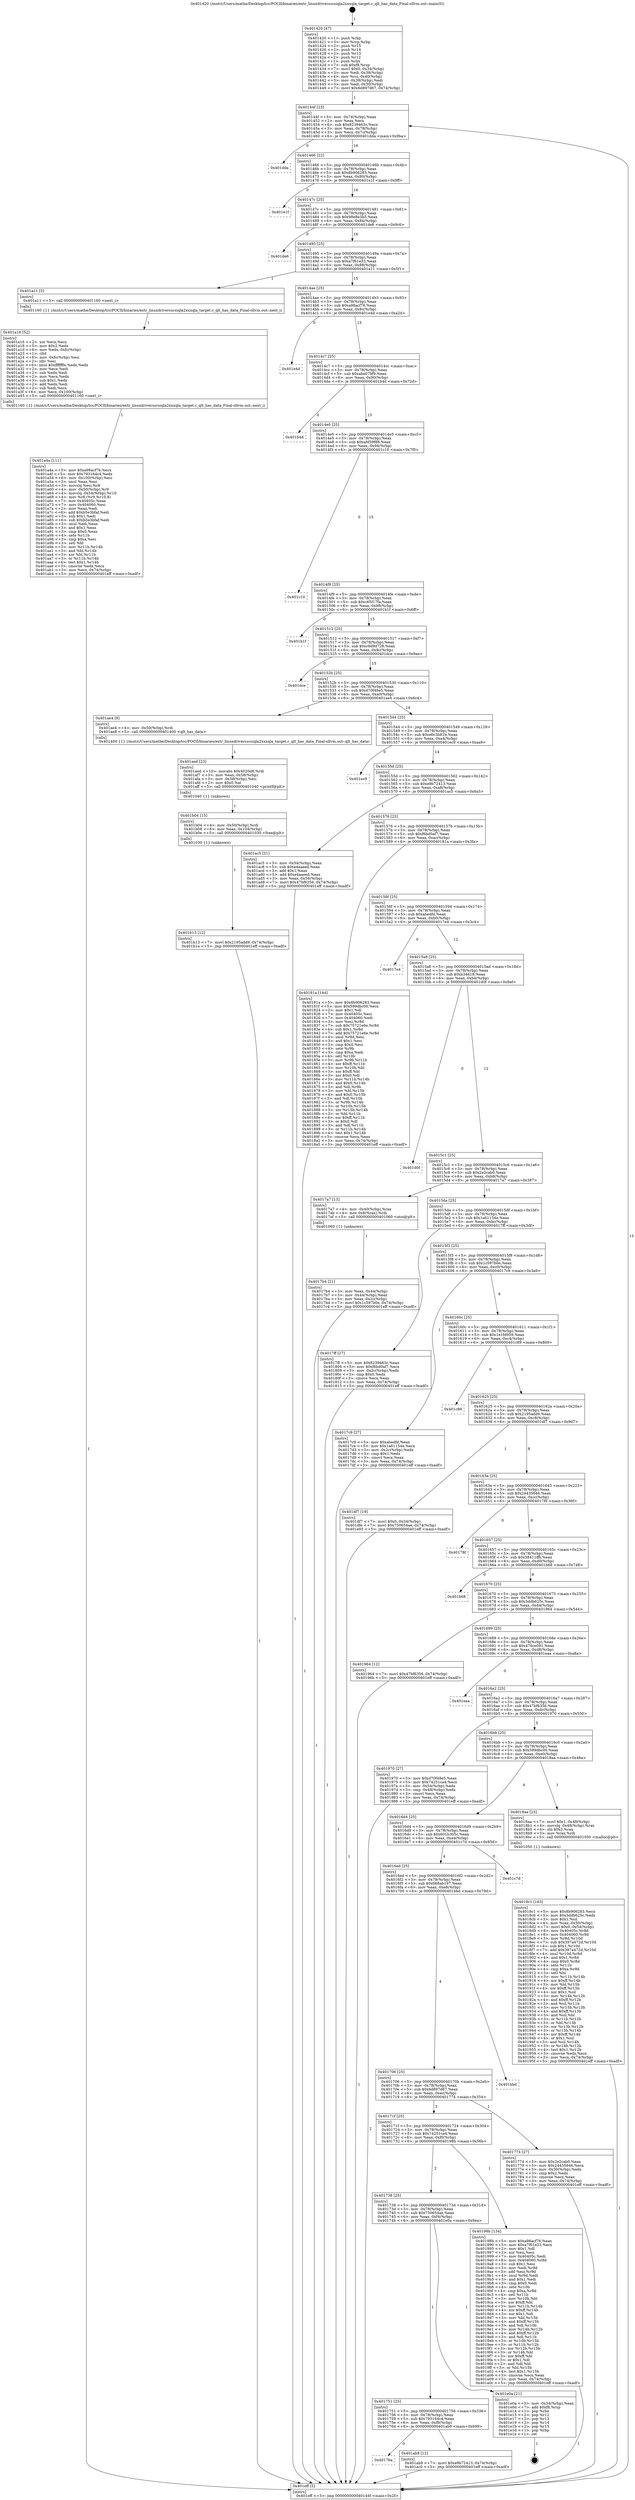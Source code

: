 digraph "0x401420" {
  label = "0x401420 (/mnt/c/Users/mathe/Desktop/tcc/POCII/binaries/extr_linuxdriversscsiqla2xxxqla_target.c_qlt_has_data_Final-ollvm.out::main(0))"
  labelloc = "t"
  node[shape=record]

  Entry [label="",width=0.3,height=0.3,shape=circle,fillcolor=black,style=filled]
  "0x40144f" [label="{
     0x40144f [23]\l
     | [instrs]\l
     &nbsp;&nbsp;0x40144f \<+3\>: mov -0x74(%rbp),%eax\l
     &nbsp;&nbsp;0x401452 \<+2\>: mov %eax,%ecx\l
     &nbsp;&nbsp;0x401454 \<+6\>: sub $0x8239463c,%ecx\l
     &nbsp;&nbsp;0x40145a \<+3\>: mov %eax,-0x78(%rbp)\l
     &nbsp;&nbsp;0x40145d \<+3\>: mov %ecx,-0x7c(%rbp)\l
     &nbsp;&nbsp;0x401460 \<+6\>: je 0000000000401dda \<main+0x9ba\>\l
  }"]
  "0x401dda" [label="{
     0x401dda\l
  }", style=dashed]
  "0x401466" [label="{
     0x401466 [22]\l
     | [instrs]\l
     &nbsp;&nbsp;0x401466 \<+5\>: jmp 000000000040146b \<main+0x4b\>\l
     &nbsp;&nbsp;0x40146b \<+3\>: mov -0x78(%rbp),%eax\l
     &nbsp;&nbsp;0x40146e \<+5\>: sub $0x8b906283,%eax\l
     &nbsp;&nbsp;0x401473 \<+3\>: mov %eax,-0x80(%rbp)\l
     &nbsp;&nbsp;0x401476 \<+6\>: je 0000000000401e1f \<main+0x9ff\>\l
  }"]
  Exit [label="",width=0.3,height=0.3,shape=circle,fillcolor=black,style=filled,peripheries=2]
  "0x401e1f" [label="{
     0x401e1f\l
  }", style=dashed]
  "0x40147c" [label="{
     0x40147c [25]\l
     | [instrs]\l
     &nbsp;&nbsp;0x40147c \<+5\>: jmp 0000000000401481 \<main+0x61\>\l
     &nbsp;&nbsp;0x401481 \<+3\>: mov -0x78(%rbp),%eax\l
     &nbsp;&nbsp;0x401484 \<+5\>: sub $0x98e8e3b5,%eax\l
     &nbsp;&nbsp;0x401489 \<+6\>: mov %eax,-0x84(%rbp)\l
     &nbsp;&nbsp;0x40148f \<+6\>: je 0000000000401de6 \<main+0x9c6\>\l
  }"]
  "0x401b13" [label="{
     0x401b13 [12]\l
     | [instrs]\l
     &nbsp;&nbsp;0x401b13 \<+7\>: movl $0x2195add9,-0x74(%rbp)\l
     &nbsp;&nbsp;0x401b1a \<+5\>: jmp 0000000000401eff \<main+0xadf\>\l
  }"]
  "0x401de6" [label="{
     0x401de6\l
  }", style=dashed]
  "0x401495" [label="{
     0x401495 [25]\l
     | [instrs]\l
     &nbsp;&nbsp;0x401495 \<+5\>: jmp 000000000040149a \<main+0x7a\>\l
     &nbsp;&nbsp;0x40149a \<+3\>: mov -0x78(%rbp),%eax\l
     &nbsp;&nbsp;0x40149d \<+5\>: sub $0xa7f61e33,%eax\l
     &nbsp;&nbsp;0x4014a2 \<+6\>: mov %eax,-0x88(%rbp)\l
     &nbsp;&nbsp;0x4014a8 \<+6\>: je 0000000000401a11 \<main+0x5f1\>\l
  }"]
  "0x401b04" [label="{
     0x401b04 [15]\l
     | [instrs]\l
     &nbsp;&nbsp;0x401b04 \<+4\>: mov -0x50(%rbp),%rdi\l
     &nbsp;&nbsp;0x401b08 \<+6\>: mov %eax,-0x104(%rbp)\l
     &nbsp;&nbsp;0x401b0e \<+5\>: call 0000000000401030 \<free@plt\>\l
     | [calls]\l
     &nbsp;&nbsp;0x401030 \{1\} (unknown)\l
  }"]
  "0x401a11" [label="{
     0x401a11 [5]\l
     | [instrs]\l
     &nbsp;&nbsp;0x401a11 \<+5\>: call 0000000000401160 \<next_i\>\l
     | [calls]\l
     &nbsp;&nbsp;0x401160 \{1\} (/mnt/c/Users/mathe/Desktop/tcc/POCII/binaries/extr_linuxdriversscsiqla2xxxqla_target.c_qlt_has_data_Final-ollvm.out::next_i)\l
  }"]
  "0x4014ae" [label="{
     0x4014ae [25]\l
     | [instrs]\l
     &nbsp;&nbsp;0x4014ae \<+5\>: jmp 00000000004014b3 \<main+0x93\>\l
     &nbsp;&nbsp;0x4014b3 \<+3\>: mov -0x78(%rbp),%eax\l
     &nbsp;&nbsp;0x4014b6 \<+5\>: sub $0xa98acf76,%eax\l
     &nbsp;&nbsp;0x4014bb \<+6\>: mov %eax,-0x8c(%rbp)\l
     &nbsp;&nbsp;0x4014c1 \<+6\>: je 0000000000401e4d \<main+0xa2d\>\l
  }"]
  "0x401aed" [label="{
     0x401aed [23]\l
     | [instrs]\l
     &nbsp;&nbsp;0x401aed \<+10\>: movabs $0x4020d6,%rdi\l
     &nbsp;&nbsp;0x401af7 \<+3\>: mov %eax,-0x58(%rbp)\l
     &nbsp;&nbsp;0x401afa \<+3\>: mov -0x58(%rbp),%esi\l
     &nbsp;&nbsp;0x401afd \<+2\>: mov $0x0,%al\l
     &nbsp;&nbsp;0x401aff \<+5\>: call 0000000000401040 \<printf@plt\>\l
     | [calls]\l
     &nbsp;&nbsp;0x401040 \{1\} (unknown)\l
  }"]
  "0x401e4d" [label="{
     0x401e4d\l
  }", style=dashed]
  "0x4014c7" [label="{
     0x4014c7 [25]\l
     | [instrs]\l
     &nbsp;&nbsp;0x4014c7 \<+5\>: jmp 00000000004014cc \<main+0xac\>\l
     &nbsp;&nbsp;0x4014cc \<+3\>: mov -0x78(%rbp),%eax\l
     &nbsp;&nbsp;0x4014cf \<+5\>: sub $0xabe07bf9,%eax\l
     &nbsp;&nbsp;0x4014d4 \<+6\>: mov %eax,-0x90(%rbp)\l
     &nbsp;&nbsp;0x4014da \<+6\>: je 0000000000401b4d \<main+0x72d\>\l
  }"]
  "0x40176a" [label="{
     0x40176a\l
  }", style=dashed]
  "0x401b4d" [label="{
     0x401b4d\l
  }", style=dashed]
  "0x4014e0" [label="{
     0x4014e0 [25]\l
     | [instrs]\l
     &nbsp;&nbsp;0x4014e0 \<+5\>: jmp 00000000004014e5 \<main+0xc5\>\l
     &nbsp;&nbsp;0x4014e5 \<+3\>: mov -0x78(%rbp),%eax\l
     &nbsp;&nbsp;0x4014e8 \<+5\>: sub $0xafd59f88,%eax\l
     &nbsp;&nbsp;0x4014ed \<+6\>: mov %eax,-0x94(%rbp)\l
     &nbsp;&nbsp;0x4014f3 \<+6\>: je 0000000000401c10 \<main+0x7f0\>\l
  }"]
  "0x401ab9" [label="{
     0x401ab9 [12]\l
     | [instrs]\l
     &nbsp;&nbsp;0x401ab9 \<+7\>: movl $0xe9b72413,-0x74(%rbp)\l
     &nbsp;&nbsp;0x401ac0 \<+5\>: jmp 0000000000401eff \<main+0xadf\>\l
  }"]
  "0x401c10" [label="{
     0x401c10\l
  }", style=dashed]
  "0x4014f9" [label="{
     0x4014f9 [25]\l
     | [instrs]\l
     &nbsp;&nbsp;0x4014f9 \<+5\>: jmp 00000000004014fe \<main+0xde\>\l
     &nbsp;&nbsp;0x4014fe \<+3\>: mov -0x78(%rbp),%eax\l
     &nbsp;&nbsp;0x401501 \<+5\>: sub $0xc65f17fa,%eax\l
     &nbsp;&nbsp;0x401506 \<+6\>: mov %eax,-0x98(%rbp)\l
     &nbsp;&nbsp;0x40150c \<+6\>: je 0000000000401b1f \<main+0x6ff\>\l
  }"]
  "0x401751" [label="{
     0x401751 [25]\l
     | [instrs]\l
     &nbsp;&nbsp;0x401751 \<+5\>: jmp 0000000000401756 \<main+0x336\>\l
     &nbsp;&nbsp;0x401756 \<+3\>: mov -0x78(%rbp),%eax\l
     &nbsp;&nbsp;0x401759 \<+5\>: sub $0x793164c4,%eax\l
     &nbsp;&nbsp;0x40175e \<+6\>: mov %eax,-0xf8(%rbp)\l
     &nbsp;&nbsp;0x401764 \<+6\>: je 0000000000401ab9 \<main+0x699\>\l
  }"]
  "0x401b1f" [label="{
     0x401b1f\l
  }", style=dashed]
  "0x401512" [label="{
     0x401512 [25]\l
     | [instrs]\l
     &nbsp;&nbsp;0x401512 \<+5\>: jmp 0000000000401517 \<main+0xf7\>\l
     &nbsp;&nbsp;0x401517 \<+3\>: mov -0x78(%rbp),%eax\l
     &nbsp;&nbsp;0x40151a \<+5\>: sub $0xc9d9d728,%eax\l
     &nbsp;&nbsp;0x40151f \<+6\>: mov %eax,-0x9c(%rbp)\l
     &nbsp;&nbsp;0x401525 \<+6\>: je 0000000000401dce \<main+0x9ae\>\l
  }"]
  "0x401e0a" [label="{
     0x401e0a [21]\l
     | [instrs]\l
     &nbsp;&nbsp;0x401e0a \<+3\>: mov -0x34(%rbp),%eax\l
     &nbsp;&nbsp;0x401e0d \<+7\>: add $0xf8,%rsp\l
     &nbsp;&nbsp;0x401e14 \<+1\>: pop %rbx\l
     &nbsp;&nbsp;0x401e15 \<+2\>: pop %r12\l
     &nbsp;&nbsp;0x401e17 \<+2\>: pop %r13\l
     &nbsp;&nbsp;0x401e19 \<+2\>: pop %r14\l
     &nbsp;&nbsp;0x401e1b \<+2\>: pop %r15\l
     &nbsp;&nbsp;0x401e1d \<+1\>: pop %rbp\l
     &nbsp;&nbsp;0x401e1e \<+1\>: ret\l
  }"]
  "0x401dce" [label="{
     0x401dce\l
  }", style=dashed]
  "0x40152b" [label="{
     0x40152b [25]\l
     | [instrs]\l
     &nbsp;&nbsp;0x40152b \<+5\>: jmp 0000000000401530 \<main+0x110\>\l
     &nbsp;&nbsp;0x401530 \<+3\>: mov -0x78(%rbp),%eax\l
     &nbsp;&nbsp;0x401533 \<+5\>: sub $0xd70f48e5,%eax\l
     &nbsp;&nbsp;0x401538 \<+6\>: mov %eax,-0xa0(%rbp)\l
     &nbsp;&nbsp;0x40153e \<+6\>: je 0000000000401ae4 \<main+0x6c4\>\l
  }"]
  "0x401a4a" [label="{
     0x401a4a [111]\l
     | [instrs]\l
     &nbsp;&nbsp;0x401a4a \<+5\>: mov $0xa98acf76,%ecx\l
     &nbsp;&nbsp;0x401a4f \<+5\>: mov $0x793164c4,%edx\l
     &nbsp;&nbsp;0x401a54 \<+6\>: mov -0x100(%rbp),%esi\l
     &nbsp;&nbsp;0x401a5a \<+3\>: imul %eax,%esi\l
     &nbsp;&nbsp;0x401a5d \<+3\>: movslq %esi,%r8\l
     &nbsp;&nbsp;0x401a60 \<+4\>: mov -0x50(%rbp),%r9\l
     &nbsp;&nbsp;0x401a64 \<+4\>: movslq -0x54(%rbp),%r10\l
     &nbsp;&nbsp;0x401a68 \<+4\>: mov %r8,(%r9,%r10,8)\l
     &nbsp;&nbsp;0x401a6c \<+7\>: mov 0x40405c,%eax\l
     &nbsp;&nbsp;0x401a73 \<+7\>: mov 0x404060,%esi\l
     &nbsp;&nbsp;0x401a7a \<+2\>: mov %eax,%edi\l
     &nbsp;&nbsp;0x401a7c \<+6\>: add $0xb5e3bfaf,%edi\l
     &nbsp;&nbsp;0x401a82 \<+3\>: sub $0x1,%edi\l
     &nbsp;&nbsp;0x401a85 \<+6\>: sub $0xb5e3bfaf,%edi\l
     &nbsp;&nbsp;0x401a8b \<+3\>: imul %edi,%eax\l
     &nbsp;&nbsp;0x401a8e \<+3\>: and $0x1,%eax\l
     &nbsp;&nbsp;0x401a91 \<+3\>: cmp $0x0,%eax\l
     &nbsp;&nbsp;0x401a94 \<+4\>: sete %r11b\l
     &nbsp;&nbsp;0x401a98 \<+3\>: cmp $0xa,%esi\l
     &nbsp;&nbsp;0x401a9b \<+3\>: setl %bl\l
     &nbsp;&nbsp;0x401a9e \<+3\>: mov %r11b,%r14b\l
     &nbsp;&nbsp;0x401aa1 \<+3\>: and %bl,%r14b\l
     &nbsp;&nbsp;0x401aa4 \<+3\>: xor %bl,%r11b\l
     &nbsp;&nbsp;0x401aa7 \<+3\>: or %r11b,%r14b\l
     &nbsp;&nbsp;0x401aaa \<+4\>: test $0x1,%r14b\l
     &nbsp;&nbsp;0x401aae \<+3\>: cmovne %edx,%ecx\l
     &nbsp;&nbsp;0x401ab1 \<+3\>: mov %ecx,-0x74(%rbp)\l
     &nbsp;&nbsp;0x401ab4 \<+5\>: jmp 0000000000401eff \<main+0xadf\>\l
  }"]
  "0x401ae4" [label="{
     0x401ae4 [9]\l
     | [instrs]\l
     &nbsp;&nbsp;0x401ae4 \<+4\>: mov -0x50(%rbp),%rdi\l
     &nbsp;&nbsp;0x401ae8 \<+5\>: call 0000000000401400 \<qlt_has_data\>\l
     | [calls]\l
     &nbsp;&nbsp;0x401400 \{1\} (/mnt/c/Users/mathe/Desktop/tcc/POCII/binaries/extr_linuxdriversscsiqla2xxxqla_target.c_qlt_has_data_Final-ollvm.out::qlt_has_data)\l
  }"]
  "0x401544" [label="{
     0x401544 [25]\l
     | [instrs]\l
     &nbsp;&nbsp;0x401544 \<+5\>: jmp 0000000000401549 \<main+0x129\>\l
     &nbsp;&nbsp;0x401549 \<+3\>: mov -0x78(%rbp),%eax\l
     &nbsp;&nbsp;0x40154c \<+5\>: sub $0xe6c3b81b,%eax\l
     &nbsp;&nbsp;0x401551 \<+6\>: mov %eax,-0xa4(%rbp)\l
     &nbsp;&nbsp;0x401557 \<+6\>: je 0000000000401ec9 \<main+0xaa9\>\l
  }"]
  "0x401a16" [label="{
     0x401a16 [52]\l
     | [instrs]\l
     &nbsp;&nbsp;0x401a16 \<+2\>: xor %ecx,%ecx\l
     &nbsp;&nbsp;0x401a18 \<+5\>: mov $0x2,%edx\l
     &nbsp;&nbsp;0x401a1d \<+6\>: mov %edx,-0xfc(%rbp)\l
     &nbsp;&nbsp;0x401a23 \<+1\>: cltd\l
     &nbsp;&nbsp;0x401a24 \<+6\>: mov -0xfc(%rbp),%esi\l
     &nbsp;&nbsp;0x401a2a \<+2\>: idiv %esi\l
     &nbsp;&nbsp;0x401a2c \<+6\>: imul $0xfffffffe,%edx,%edx\l
     &nbsp;&nbsp;0x401a32 \<+2\>: mov %ecx,%edi\l
     &nbsp;&nbsp;0x401a34 \<+2\>: sub %edx,%edi\l
     &nbsp;&nbsp;0x401a36 \<+2\>: mov %ecx,%edx\l
     &nbsp;&nbsp;0x401a38 \<+3\>: sub $0x1,%edx\l
     &nbsp;&nbsp;0x401a3b \<+2\>: add %edx,%edi\l
     &nbsp;&nbsp;0x401a3d \<+2\>: sub %edi,%ecx\l
     &nbsp;&nbsp;0x401a3f \<+6\>: mov %ecx,-0x100(%rbp)\l
     &nbsp;&nbsp;0x401a45 \<+5\>: call 0000000000401160 \<next_i\>\l
     | [calls]\l
     &nbsp;&nbsp;0x401160 \{1\} (/mnt/c/Users/mathe/Desktop/tcc/POCII/binaries/extr_linuxdriversscsiqla2xxxqla_target.c_qlt_has_data_Final-ollvm.out::next_i)\l
  }"]
  "0x401ec9" [label="{
     0x401ec9\l
  }", style=dashed]
  "0x40155d" [label="{
     0x40155d [25]\l
     | [instrs]\l
     &nbsp;&nbsp;0x40155d \<+5\>: jmp 0000000000401562 \<main+0x142\>\l
     &nbsp;&nbsp;0x401562 \<+3\>: mov -0x78(%rbp),%eax\l
     &nbsp;&nbsp;0x401565 \<+5\>: sub $0xe9b72413,%eax\l
     &nbsp;&nbsp;0x40156a \<+6\>: mov %eax,-0xa8(%rbp)\l
     &nbsp;&nbsp;0x401570 \<+6\>: je 0000000000401ac5 \<main+0x6a5\>\l
  }"]
  "0x401738" [label="{
     0x401738 [25]\l
     | [instrs]\l
     &nbsp;&nbsp;0x401738 \<+5\>: jmp 000000000040173d \<main+0x31d\>\l
     &nbsp;&nbsp;0x40173d \<+3\>: mov -0x78(%rbp),%eax\l
     &nbsp;&nbsp;0x401740 \<+5\>: sub $0x750654ae,%eax\l
     &nbsp;&nbsp;0x401745 \<+6\>: mov %eax,-0xf4(%rbp)\l
     &nbsp;&nbsp;0x40174b \<+6\>: je 0000000000401e0a \<main+0x9ea\>\l
  }"]
  "0x401ac5" [label="{
     0x401ac5 [31]\l
     | [instrs]\l
     &nbsp;&nbsp;0x401ac5 \<+3\>: mov -0x54(%rbp),%eax\l
     &nbsp;&nbsp;0x401ac8 \<+5\>: sub $0xe4aaeed,%eax\l
     &nbsp;&nbsp;0x401acd \<+3\>: add $0x1,%eax\l
     &nbsp;&nbsp;0x401ad0 \<+5\>: add $0xe4aaeed,%eax\l
     &nbsp;&nbsp;0x401ad5 \<+3\>: mov %eax,-0x54(%rbp)\l
     &nbsp;&nbsp;0x401ad8 \<+7\>: movl $0x47bf6356,-0x74(%rbp)\l
     &nbsp;&nbsp;0x401adf \<+5\>: jmp 0000000000401eff \<main+0xadf\>\l
  }"]
  "0x401576" [label="{
     0x401576 [25]\l
     | [instrs]\l
     &nbsp;&nbsp;0x401576 \<+5\>: jmp 000000000040157b \<main+0x15b\>\l
     &nbsp;&nbsp;0x40157b \<+3\>: mov -0x78(%rbp),%eax\l
     &nbsp;&nbsp;0x40157e \<+5\>: sub $0xf6bd0af7,%eax\l
     &nbsp;&nbsp;0x401583 \<+6\>: mov %eax,-0xac(%rbp)\l
     &nbsp;&nbsp;0x401589 \<+6\>: je 000000000040181a \<main+0x3fa\>\l
  }"]
  "0x40198b" [label="{
     0x40198b [134]\l
     | [instrs]\l
     &nbsp;&nbsp;0x40198b \<+5\>: mov $0xa98acf76,%eax\l
     &nbsp;&nbsp;0x401990 \<+5\>: mov $0xa7f61e33,%ecx\l
     &nbsp;&nbsp;0x401995 \<+2\>: mov $0x1,%dl\l
     &nbsp;&nbsp;0x401997 \<+2\>: xor %esi,%esi\l
     &nbsp;&nbsp;0x401999 \<+7\>: mov 0x40405c,%edi\l
     &nbsp;&nbsp;0x4019a0 \<+8\>: mov 0x404060,%r8d\l
     &nbsp;&nbsp;0x4019a8 \<+3\>: sub $0x1,%esi\l
     &nbsp;&nbsp;0x4019ab \<+3\>: mov %edi,%r9d\l
     &nbsp;&nbsp;0x4019ae \<+3\>: add %esi,%r9d\l
     &nbsp;&nbsp;0x4019b1 \<+4\>: imul %r9d,%edi\l
     &nbsp;&nbsp;0x4019b5 \<+3\>: and $0x1,%edi\l
     &nbsp;&nbsp;0x4019b8 \<+3\>: cmp $0x0,%edi\l
     &nbsp;&nbsp;0x4019bb \<+4\>: sete %r10b\l
     &nbsp;&nbsp;0x4019bf \<+4\>: cmp $0xa,%r8d\l
     &nbsp;&nbsp;0x4019c3 \<+4\>: setl %r11b\l
     &nbsp;&nbsp;0x4019c7 \<+3\>: mov %r10b,%bl\l
     &nbsp;&nbsp;0x4019ca \<+3\>: xor $0xff,%bl\l
     &nbsp;&nbsp;0x4019cd \<+3\>: mov %r11b,%r14b\l
     &nbsp;&nbsp;0x4019d0 \<+4\>: xor $0xff,%r14b\l
     &nbsp;&nbsp;0x4019d4 \<+3\>: xor $0x1,%dl\l
     &nbsp;&nbsp;0x4019d7 \<+3\>: mov %bl,%r15b\l
     &nbsp;&nbsp;0x4019da \<+4\>: and $0xff,%r15b\l
     &nbsp;&nbsp;0x4019de \<+3\>: and %dl,%r10b\l
     &nbsp;&nbsp;0x4019e1 \<+3\>: mov %r14b,%r12b\l
     &nbsp;&nbsp;0x4019e4 \<+4\>: and $0xff,%r12b\l
     &nbsp;&nbsp;0x4019e8 \<+3\>: and %dl,%r11b\l
     &nbsp;&nbsp;0x4019eb \<+3\>: or %r10b,%r15b\l
     &nbsp;&nbsp;0x4019ee \<+3\>: or %r11b,%r12b\l
     &nbsp;&nbsp;0x4019f1 \<+3\>: xor %r12b,%r15b\l
     &nbsp;&nbsp;0x4019f4 \<+3\>: or %r14b,%bl\l
     &nbsp;&nbsp;0x4019f7 \<+3\>: xor $0xff,%bl\l
     &nbsp;&nbsp;0x4019fa \<+3\>: or $0x1,%dl\l
     &nbsp;&nbsp;0x4019fd \<+2\>: and %dl,%bl\l
     &nbsp;&nbsp;0x4019ff \<+3\>: or %bl,%r15b\l
     &nbsp;&nbsp;0x401a02 \<+4\>: test $0x1,%r15b\l
     &nbsp;&nbsp;0x401a06 \<+3\>: cmovne %ecx,%eax\l
     &nbsp;&nbsp;0x401a09 \<+3\>: mov %eax,-0x74(%rbp)\l
     &nbsp;&nbsp;0x401a0c \<+5\>: jmp 0000000000401eff \<main+0xadf\>\l
  }"]
  "0x40181a" [label="{
     0x40181a [144]\l
     | [instrs]\l
     &nbsp;&nbsp;0x40181a \<+5\>: mov $0x8b906283,%eax\l
     &nbsp;&nbsp;0x40181f \<+5\>: mov $0x599dbc00,%ecx\l
     &nbsp;&nbsp;0x401824 \<+2\>: mov $0x1,%dl\l
     &nbsp;&nbsp;0x401826 \<+7\>: mov 0x40405c,%esi\l
     &nbsp;&nbsp;0x40182d \<+7\>: mov 0x404060,%edi\l
     &nbsp;&nbsp;0x401834 \<+3\>: mov %esi,%r8d\l
     &nbsp;&nbsp;0x401837 \<+7\>: sub $0x75721e6e,%r8d\l
     &nbsp;&nbsp;0x40183e \<+4\>: sub $0x1,%r8d\l
     &nbsp;&nbsp;0x401842 \<+7\>: add $0x75721e6e,%r8d\l
     &nbsp;&nbsp;0x401849 \<+4\>: imul %r8d,%esi\l
     &nbsp;&nbsp;0x40184d \<+3\>: and $0x1,%esi\l
     &nbsp;&nbsp;0x401850 \<+3\>: cmp $0x0,%esi\l
     &nbsp;&nbsp;0x401853 \<+4\>: sete %r9b\l
     &nbsp;&nbsp;0x401857 \<+3\>: cmp $0xa,%edi\l
     &nbsp;&nbsp;0x40185a \<+4\>: setl %r10b\l
     &nbsp;&nbsp;0x40185e \<+3\>: mov %r9b,%r11b\l
     &nbsp;&nbsp;0x401861 \<+4\>: xor $0xff,%r11b\l
     &nbsp;&nbsp;0x401865 \<+3\>: mov %r10b,%bl\l
     &nbsp;&nbsp;0x401868 \<+3\>: xor $0xff,%bl\l
     &nbsp;&nbsp;0x40186b \<+3\>: xor $0x0,%dl\l
     &nbsp;&nbsp;0x40186e \<+3\>: mov %r11b,%r14b\l
     &nbsp;&nbsp;0x401871 \<+4\>: and $0x0,%r14b\l
     &nbsp;&nbsp;0x401875 \<+3\>: and %dl,%r9b\l
     &nbsp;&nbsp;0x401878 \<+3\>: mov %bl,%r15b\l
     &nbsp;&nbsp;0x40187b \<+4\>: and $0x0,%r15b\l
     &nbsp;&nbsp;0x40187f \<+3\>: and %dl,%r10b\l
     &nbsp;&nbsp;0x401882 \<+3\>: or %r9b,%r14b\l
     &nbsp;&nbsp;0x401885 \<+3\>: or %r10b,%r15b\l
     &nbsp;&nbsp;0x401888 \<+3\>: xor %r15b,%r14b\l
     &nbsp;&nbsp;0x40188b \<+3\>: or %bl,%r11b\l
     &nbsp;&nbsp;0x40188e \<+4\>: xor $0xff,%r11b\l
     &nbsp;&nbsp;0x401892 \<+3\>: or $0x0,%dl\l
     &nbsp;&nbsp;0x401895 \<+3\>: and %dl,%r11b\l
     &nbsp;&nbsp;0x401898 \<+3\>: or %r11b,%r14b\l
     &nbsp;&nbsp;0x40189b \<+4\>: test $0x1,%r14b\l
     &nbsp;&nbsp;0x40189f \<+3\>: cmovne %ecx,%eax\l
     &nbsp;&nbsp;0x4018a2 \<+3\>: mov %eax,-0x74(%rbp)\l
     &nbsp;&nbsp;0x4018a5 \<+5\>: jmp 0000000000401eff \<main+0xadf\>\l
  }"]
  "0x40158f" [label="{
     0x40158f [25]\l
     | [instrs]\l
     &nbsp;&nbsp;0x40158f \<+5\>: jmp 0000000000401594 \<main+0x174\>\l
     &nbsp;&nbsp;0x401594 \<+3\>: mov -0x78(%rbp),%eax\l
     &nbsp;&nbsp;0x401597 \<+5\>: sub $0xabedfd,%eax\l
     &nbsp;&nbsp;0x40159c \<+6\>: mov %eax,-0xb0(%rbp)\l
     &nbsp;&nbsp;0x4015a2 \<+6\>: je 00000000004017e4 \<main+0x3c4\>\l
  }"]
  "0x4018c1" [label="{
     0x4018c1 [163]\l
     | [instrs]\l
     &nbsp;&nbsp;0x4018c1 \<+5\>: mov $0x8b906283,%ecx\l
     &nbsp;&nbsp;0x4018c6 \<+5\>: mov $0x3ddb625c,%edx\l
     &nbsp;&nbsp;0x4018cb \<+3\>: mov $0x1,%sil\l
     &nbsp;&nbsp;0x4018ce \<+4\>: mov %rax,-0x50(%rbp)\l
     &nbsp;&nbsp;0x4018d2 \<+7\>: movl $0x0,-0x54(%rbp)\l
     &nbsp;&nbsp;0x4018d9 \<+8\>: mov 0x40405c,%r8d\l
     &nbsp;&nbsp;0x4018e1 \<+8\>: mov 0x404060,%r9d\l
     &nbsp;&nbsp;0x4018e9 \<+3\>: mov %r8d,%r10d\l
     &nbsp;&nbsp;0x4018ec \<+7\>: sub $0x397a472d,%r10d\l
     &nbsp;&nbsp;0x4018f3 \<+4\>: sub $0x1,%r10d\l
     &nbsp;&nbsp;0x4018f7 \<+7\>: add $0x397a472d,%r10d\l
     &nbsp;&nbsp;0x4018fe \<+4\>: imul %r10d,%r8d\l
     &nbsp;&nbsp;0x401902 \<+4\>: and $0x1,%r8d\l
     &nbsp;&nbsp;0x401906 \<+4\>: cmp $0x0,%r8d\l
     &nbsp;&nbsp;0x40190a \<+4\>: sete %r11b\l
     &nbsp;&nbsp;0x40190e \<+4\>: cmp $0xa,%r9d\l
     &nbsp;&nbsp;0x401912 \<+3\>: setl %bl\l
     &nbsp;&nbsp;0x401915 \<+3\>: mov %r11b,%r14b\l
     &nbsp;&nbsp;0x401918 \<+4\>: xor $0xff,%r14b\l
     &nbsp;&nbsp;0x40191c \<+3\>: mov %bl,%r15b\l
     &nbsp;&nbsp;0x40191f \<+4\>: xor $0xff,%r15b\l
     &nbsp;&nbsp;0x401923 \<+4\>: xor $0x1,%sil\l
     &nbsp;&nbsp;0x401927 \<+3\>: mov %r14b,%r12b\l
     &nbsp;&nbsp;0x40192a \<+4\>: and $0xff,%r12b\l
     &nbsp;&nbsp;0x40192e \<+3\>: and %sil,%r11b\l
     &nbsp;&nbsp;0x401931 \<+3\>: mov %r15b,%r13b\l
     &nbsp;&nbsp;0x401934 \<+4\>: and $0xff,%r13b\l
     &nbsp;&nbsp;0x401938 \<+3\>: and %sil,%bl\l
     &nbsp;&nbsp;0x40193b \<+3\>: or %r11b,%r12b\l
     &nbsp;&nbsp;0x40193e \<+3\>: or %bl,%r13b\l
     &nbsp;&nbsp;0x401941 \<+3\>: xor %r13b,%r12b\l
     &nbsp;&nbsp;0x401944 \<+3\>: or %r15b,%r14b\l
     &nbsp;&nbsp;0x401947 \<+4\>: xor $0xff,%r14b\l
     &nbsp;&nbsp;0x40194b \<+4\>: or $0x1,%sil\l
     &nbsp;&nbsp;0x40194f \<+3\>: and %sil,%r14b\l
     &nbsp;&nbsp;0x401952 \<+3\>: or %r14b,%r12b\l
     &nbsp;&nbsp;0x401955 \<+4\>: test $0x1,%r12b\l
     &nbsp;&nbsp;0x401959 \<+3\>: cmovne %edx,%ecx\l
     &nbsp;&nbsp;0x40195c \<+3\>: mov %ecx,-0x74(%rbp)\l
     &nbsp;&nbsp;0x40195f \<+5\>: jmp 0000000000401eff \<main+0xadf\>\l
  }"]
  "0x4017e4" [label="{
     0x4017e4\l
  }", style=dashed]
  "0x4015a8" [label="{
     0x4015a8 [25]\l
     | [instrs]\l
     &nbsp;&nbsp;0x4015a8 \<+5\>: jmp 00000000004015ad \<main+0x18d\>\l
     &nbsp;&nbsp;0x4015ad \<+3\>: mov -0x78(%rbp),%eax\l
     &nbsp;&nbsp;0x4015b0 \<+5\>: sub $0xb34d18,%eax\l
     &nbsp;&nbsp;0x4015b5 \<+6\>: mov %eax,-0xb4(%rbp)\l
     &nbsp;&nbsp;0x4015bb \<+6\>: je 0000000000401d0f \<main+0x8ef\>\l
  }"]
  "0x4017b4" [label="{
     0x4017b4 [21]\l
     | [instrs]\l
     &nbsp;&nbsp;0x4017b4 \<+3\>: mov %eax,-0x44(%rbp)\l
     &nbsp;&nbsp;0x4017b7 \<+3\>: mov -0x44(%rbp),%eax\l
     &nbsp;&nbsp;0x4017ba \<+3\>: mov %eax,-0x2c(%rbp)\l
     &nbsp;&nbsp;0x4017bd \<+7\>: movl $0x1c597b0e,-0x74(%rbp)\l
     &nbsp;&nbsp;0x4017c4 \<+5\>: jmp 0000000000401eff \<main+0xadf\>\l
  }"]
  "0x401d0f" [label="{
     0x401d0f\l
  }", style=dashed]
  "0x4015c1" [label="{
     0x4015c1 [25]\l
     | [instrs]\l
     &nbsp;&nbsp;0x4015c1 \<+5\>: jmp 00000000004015c6 \<main+0x1a6\>\l
     &nbsp;&nbsp;0x4015c6 \<+3\>: mov -0x78(%rbp),%eax\l
     &nbsp;&nbsp;0x4015c9 \<+5\>: sub $0x2e2cab0,%eax\l
     &nbsp;&nbsp;0x4015ce \<+6\>: mov %eax,-0xb8(%rbp)\l
     &nbsp;&nbsp;0x4015d4 \<+6\>: je 00000000004017a7 \<main+0x387\>\l
  }"]
  "0x401420" [label="{
     0x401420 [47]\l
     | [instrs]\l
     &nbsp;&nbsp;0x401420 \<+1\>: push %rbp\l
     &nbsp;&nbsp;0x401421 \<+3\>: mov %rsp,%rbp\l
     &nbsp;&nbsp;0x401424 \<+2\>: push %r15\l
     &nbsp;&nbsp;0x401426 \<+2\>: push %r14\l
     &nbsp;&nbsp;0x401428 \<+2\>: push %r13\l
     &nbsp;&nbsp;0x40142a \<+2\>: push %r12\l
     &nbsp;&nbsp;0x40142c \<+1\>: push %rbx\l
     &nbsp;&nbsp;0x40142d \<+7\>: sub $0xf8,%rsp\l
     &nbsp;&nbsp;0x401434 \<+7\>: movl $0x0,-0x34(%rbp)\l
     &nbsp;&nbsp;0x40143b \<+3\>: mov %edi,-0x38(%rbp)\l
     &nbsp;&nbsp;0x40143e \<+4\>: mov %rsi,-0x40(%rbp)\l
     &nbsp;&nbsp;0x401442 \<+3\>: mov -0x38(%rbp),%edi\l
     &nbsp;&nbsp;0x401445 \<+3\>: mov %edi,-0x30(%rbp)\l
     &nbsp;&nbsp;0x401448 \<+7\>: movl $0x6d897d67,-0x74(%rbp)\l
  }"]
  "0x4017a7" [label="{
     0x4017a7 [13]\l
     | [instrs]\l
     &nbsp;&nbsp;0x4017a7 \<+4\>: mov -0x40(%rbp),%rax\l
     &nbsp;&nbsp;0x4017ab \<+4\>: mov 0x8(%rax),%rdi\l
     &nbsp;&nbsp;0x4017af \<+5\>: call 0000000000401060 \<atoi@plt\>\l
     | [calls]\l
     &nbsp;&nbsp;0x401060 \{1\} (unknown)\l
  }"]
  "0x4015da" [label="{
     0x4015da [25]\l
     | [instrs]\l
     &nbsp;&nbsp;0x4015da \<+5\>: jmp 00000000004015df \<main+0x1bf\>\l
     &nbsp;&nbsp;0x4015df \<+3\>: mov -0x78(%rbp),%eax\l
     &nbsp;&nbsp;0x4015e2 \<+5\>: sub $0x1a61154e,%eax\l
     &nbsp;&nbsp;0x4015e7 \<+6\>: mov %eax,-0xbc(%rbp)\l
     &nbsp;&nbsp;0x4015ed \<+6\>: je 00000000004017ff \<main+0x3df\>\l
  }"]
  "0x401eff" [label="{
     0x401eff [5]\l
     | [instrs]\l
     &nbsp;&nbsp;0x401eff \<+5\>: jmp 000000000040144f \<main+0x2f\>\l
  }"]
  "0x4017ff" [label="{
     0x4017ff [27]\l
     | [instrs]\l
     &nbsp;&nbsp;0x4017ff \<+5\>: mov $0x8239463c,%eax\l
     &nbsp;&nbsp;0x401804 \<+5\>: mov $0xf6bd0af7,%ecx\l
     &nbsp;&nbsp;0x401809 \<+3\>: mov -0x2c(%rbp),%edx\l
     &nbsp;&nbsp;0x40180c \<+3\>: cmp $0x0,%edx\l
     &nbsp;&nbsp;0x40180f \<+3\>: cmove %ecx,%eax\l
     &nbsp;&nbsp;0x401812 \<+3\>: mov %eax,-0x74(%rbp)\l
     &nbsp;&nbsp;0x401815 \<+5\>: jmp 0000000000401eff \<main+0xadf\>\l
  }"]
  "0x4015f3" [label="{
     0x4015f3 [25]\l
     | [instrs]\l
     &nbsp;&nbsp;0x4015f3 \<+5\>: jmp 00000000004015f8 \<main+0x1d8\>\l
     &nbsp;&nbsp;0x4015f8 \<+3\>: mov -0x78(%rbp),%eax\l
     &nbsp;&nbsp;0x4015fb \<+5\>: sub $0x1c597b0e,%eax\l
     &nbsp;&nbsp;0x401600 \<+6\>: mov %eax,-0xc0(%rbp)\l
     &nbsp;&nbsp;0x401606 \<+6\>: je 00000000004017c9 \<main+0x3a9\>\l
  }"]
  "0x40171f" [label="{
     0x40171f [25]\l
     | [instrs]\l
     &nbsp;&nbsp;0x40171f \<+5\>: jmp 0000000000401724 \<main+0x304\>\l
     &nbsp;&nbsp;0x401724 \<+3\>: mov -0x78(%rbp),%eax\l
     &nbsp;&nbsp;0x401727 \<+5\>: sub $0x74251ca4,%eax\l
     &nbsp;&nbsp;0x40172c \<+6\>: mov %eax,-0xf0(%rbp)\l
     &nbsp;&nbsp;0x401732 \<+6\>: je 000000000040198b \<main+0x56b\>\l
  }"]
  "0x4017c9" [label="{
     0x4017c9 [27]\l
     | [instrs]\l
     &nbsp;&nbsp;0x4017c9 \<+5\>: mov $0xabedfd,%eax\l
     &nbsp;&nbsp;0x4017ce \<+5\>: mov $0x1a61154e,%ecx\l
     &nbsp;&nbsp;0x4017d3 \<+3\>: mov -0x2c(%rbp),%edx\l
     &nbsp;&nbsp;0x4017d6 \<+3\>: cmp $0x1,%edx\l
     &nbsp;&nbsp;0x4017d9 \<+3\>: cmovl %ecx,%eax\l
     &nbsp;&nbsp;0x4017dc \<+3\>: mov %eax,-0x74(%rbp)\l
     &nbsp;&nbsp;0x4017df \<+5\>: jmp 0000000000401eff \<main+0xadf\>\l
  }"]
  "0x40160c" [label="{
     0x40160c [25]\l
     | [instrs]\l
     &nbsp;&nbsp;0x40160c \<+5\>: jmp 0000000000401611 \<main+0x1f1\>\l
     &nbsp;&nbsp;0x401611 \<+3\>: mov -0x78(%rbp),%eax\l
     &nbsp;&nbsp;0x401614 \<+5\>: sub $0x1e1fd959,%eax\l
     &nbsp;&nbsp;0x401619 \<+6\>: mov %eax,-0xc4(%rbp)\l
     &nbsp;&nbsp;0x40161f \<+6\>: je 0000000000401c89 \<main+0x869\>\l
  }"]
  "0x401774" [label="{
     0x401774 [27]\l
     | [instrs]\l
     &nbsp;&nbsp;0x401774 \<+5\>: mov $0x2e2cab0,%eax\l
     &nbsp;&nbsp;0x401779 \<+5\>: mov $0x24435646,%ecx\l
     &nbsp;&nbsp;0x40177e \<+3\>: mov -0x30(%rbp),%edx\l
     &nbsp;&nbsp;0x401781 \<+3\>: cmp $0x2,%edx\l
     &nbsp;&nbsp;0x401784 \<+3\>: cmovne %ecx,%eax\l
     &nbsp;&nbsp;0x401787 \<+3\>: mov %eax,-0x74(%rbp)\l
     &nbsp;&nbsp;0x40178a \<+5\>: jmp 0000000000401eff \<main+0xadf\>\l
  }"]
  "0x401c89" [label="{
     0x401c89\l
  }", style=dashed]
  "0x401625" [label="{
     0x401625 [25]\l
     | [instrs]\l
     &nbsp;&nbsp;0x401625 \<+5\>: jmp 000000000040162a \<main+0x20a\>\l
     &nbsp;&nbsp;0x40162a \<+3\>: mov -0x78(%rbp),%eax\l
     &nbsp;&nbsp;0x40162d \<+5\>: sub $0x2195add9,%eax\l
     &nbsp;&nbsp;0x401632 \<+6\>: mov %eax,-0xc8(%rbp)\l
     &nbsp;&nbsp;0x401638 \<+6\>: je 0000000000401df7 \<main+0x9d7\>\l
  }"]
  "0x401706" [label="{
     0x401706 [25]\l
     | [instrs]\l
     &nbsp;&nbsp;0x401706 \<+5\>: jmp 000000000040170b \<main+0x2eb\>\l
     &nbsp;&nbsp;0x40170b \<+3\>: mov -0x78(%rbp),%eax\l
     &nbsp;&nbsp;0x40170e \<+5\>: sub $0x6d897d67,%eax\l
     &nbsp;&nbsp;0x401713 \<+6\>: mov %eax,-0xec(%rbp)\l
     &nbsp;&nbsp;0x401719 \<+6\>: je 0000000000401774 \<main+0x354\>\l
  }"]
  "0x401df7" [label="{
     0x401df7 [19]\l
     | [instrs]\l
     &nbsp;&nbsp;0x401df7 \<+7\>: movl $0x0,-0x34(%rbp)\l
     &nbsp;&nbsp;0x401dfe \<+7\>: movl $0x750654ae,-0x74(%rbp)\l
     &nbsp;&nbsp;0x401e05 \<+5\>: jmp 0000000000401eff \<main+0xadf\>\l
  }"]
  "0x40163e" [label="{
     0x40163e [25]\l
     | [instrs]\l
     &nbsp;&nbsp;0x40163e \<+5\>: jmp 0000000000401643 \<main+0x223\>\l
     &nbsp;&nbsp;0x401643 \<+3\>: mov -0x78(%rbp),%eax\l
     &nbsp;&nbsp;0x401646 \<+5\>: sub $0x24435646,%eax\l
     &nbsp;&nbsp;0x40164b \<+6\>: mov %eax,-0xcc(%rbp)\l
     &nbsp;&nbsp;0x401651 \<+6\>: je 000000000040178f \<main+0x36f\>\l
  }"]
  "0x401bbd" [label="{
     0x401bbd\l
  }", style=dashed]
  "0x40178f" [label="{
     0x40178f\l
  }", style=dashed]
  "0x401657" [label="{
     0x401657 [25]\l
     | [instrs]\l
     &nbsp;&nbsp;0x401657 \<+5\>: jmp 000000000040165c \<main+0x23c\>\l
     &nbsp;&nbsp;0x40165c \<+3\>: mov -0x78(%rbp),%eax\l
     &nbsp;&nbsp;0x40165f \<+5\>: sub $0x38411ffb,%eax\l
     &nbsp;&nbsp;0x401664 \<+6\>: mov %eax,-0xd0(%rbp)\l
     &nbsp;&nbsp;0x40166a \<+6\>: je 0000000000401b68 \<main+0x748\>\l
  }"]
  "0x4016ed" [label="{
     0x4016ed [25]\l
     | [instrs]\l
     &nbsp;&nbsp;0x4016ed \<+5\>: jmp 00000000004016f2 \<main+0x2d2\>\l
     &nbsp;&nbsp;0x4016f2 \<+3\>: mov -0x78(%rbp),%eax\l
     &nbsp;&nbsp;0x4016f5 \<+5\>: sub $0x668ab197,%eax\l
     &nbsp;&nbsp;0x4016fa \<+6\>: mov %eax,-0xe8(%rbp)\l
     &nbsp;&nbsp;0x401700 \<+6\>: je 0000000000401bbd \<main+0x79d\>\l
  }"]
  "0x401b68" [label="{
     0x401b68\l
  }", style=dashed]
  "0x401670" [label="{
     0x401670 [25]\l
     | [instrs]\l
     &nbsp;&nbsp;0x401670 \<+5\>: jmp 0000000000401675 \<main+0x255\>\l
     &nbsp;&nbsp;0x401675 \<+3\>: mov -0x78(%rbp),%eax\l
     &nbsp;&nbsp;0x401678 \<+5\>: sub $0x3ddb625c,%eax\l
     &nbsp;&nbsp;0x40167d \<+6\>: mov %eax,-0xd4(%rbp)\l
     &nbsp;&nbsp;0x401683 \<+6\>: je 0000000000401964 \<main+0x544\>\l
  }"]
  "0x401c7d" [label="{
     0x401c7d\l
  }", style=dashed]
  "0x401964" [label="{
     0x401964 [12]\l
     | [instrs]\l
     &nbsp;&nbsp;0x401964 \<+7\>: movl $0x47bf6356,-0x74(%rbp)\l
     &nbsp;&nbsp;0x40196b \<+5\>: jmp 0000000000401eff \<main+0xadf\>\l
  }"]
  "0x401689" [label="{
     0x401689 [25]\l
     | [instrs]\l
     &nbsp;&nbsp;0x401689 \<+5\>: jmp 000000000040168e \<main+0x26e\>\l
     &nbsp;&nbsp;0x40168e \<+3\>: mov -0x78(%rbp),%eax\l
     &nbsp;&nbsp;0x401691 \<+5\>: sub $0x476ce091,%eax\l
     &nbsp;&nbsp;0x401696 \<+6\>: mov %eax,-0xd8(%rbp)\l
     &nbsp;&nbsp;0x40169c \<+6\>: je 0000000000401eaa \<main+0xa8a\>\l
  }"]
  "0x4016d4" [label="{
     0x4016d4 [25]\l
     | [instrs]\l
     &nbsp;&nbsp;0x4016d4 \<+5\>: jmp 00000000004016d9 \<main+0x2b9\>\l
     &nbsp;&nbsp;0x4016d9 \<+3\>: mov -0x78(%rbp),%eax\l
     &nbsp;&nbsp;0x4016dc \<+5\>: sub $0x601b305c,%eax\l
     &nbsp;&nbsp;0x4016e1 \<+6\>: mov %eax,-0xe4(%rbp)\l
     &nbsp;&nbsp;0x4016e7 \<+6\>: je 0000000000401c7d \<main+0x85d\>\l
  }"]
  "0x401eaa" [label="{
     0x401eaa\l
  }", style=dashed]
  "0x4016a2" [label="{
     0x4016a2 [25]\l
     | [instrs]\l
     &nbsp;&nbsp;0x4016a2 \<+5\>: jmp 00000000004016a7 \<main+0x287\>\l
     &nbsp;&nbsp;0x4016a7 \<+3\>: mov -0x78(%rbp),%eax\l
     &nbsp;&nbsp;0x4016aa \<+5\>: sub $0x47bf6356,%eax\l
     &nbsp;&nbsp;0x4016af \<+6\>: mov %eax,-0xdc(%rbp)\l
     &nbsp;&nbsp;0x4016b5 \<+6\>: je 0000000000401970 \<main+0x550\>\l
  }"]
  "0x4018aa" [label="{
     0x4018aa [23]\l
     | [instrs]\l
     &nbsp;&nbsp;0x4018aa \<+7\>: movl $0x1,-0x48(%rbp)\l
     &nbsp;&nbsp;0x4018b1 \<+4\>: movslq -0x48(%rbp),%rax\l
     &nbsp;&nbsp;0x4018b5 \<+4\>: shl $0x3,%rax\l
     &nbsp;&nbsp;0x4018b9 \<+3\>: mov %rax,%rdi\l
     &nbsp;&nbsp;0x4018bc \<+5\>: call 0000000000401050 \<malloc@plt\>\l
     | [calls]\l
     &nbsp;&nbsp;0x401050 \{1\} (unknown)\l
  }"]
  "0x401970" [label="{
     0x401970 [27]\l
     | [instrs]\l
     &nbsp;&nbsp;0x401970 \<+5\>: mov $0xd70f48e5,%eax\l
     &nbsp;&nbsp;0x401975 \<+5\>: mov $0x74251ca4,%ecx\l
     &nbsp;&nbsp;0x40197a \<+3\>: mov -0x54(%rbp),%edx\l
     &nbsp;&nbsp;0x40197d \<+3\>: cmp -0x48(%rbp),%edx\l
     &nbsp;&nbsp;0x401980 \<+3\>: cmovl %ecx,%eax\l
     &nbsp;&nbsp;0x401983 \<+3\>: mov %eax,-0x74(%rbp)\l
     &nbsp;&nbsp;0x401986 \<+5\>: jmp 0000000000401eff \<main+0xadf\>\l
  }"]
  "0x4016bb" [label="{
     0x4016bb [25]\l
     | [instrs]\l
     &nbsp;&nbsp;0x4016bb \<+5\>: jmp 00000000004016c0 \<main+0x2a0\>\l
     &nbsp;&nbsp;0x4016c0 \<+3\>: mov -0x78(%rbp),%eax\l
     &nbsp;&nbsp;0x4016c3 \<+5\>: sub $0x599dbc00,%eax\l
     &nbsp;&nbsp;0x4016c8 \<+6\>: mov %eax,-0xe0(%rbp)\l
     &nbsp;&nbsp;0x4016ce \<+6\>: je 00000000004018aa \<main+0x48a\>\l
  }"]
  Entry -> "0x401420" [label=" 1"]
  "0x40144f" -> "0x401dda" [label=" 0"]
  "0x40144f" -> "0x401466" [label=" 16"]
  "0x401e0a" -> Exit [label=" 1"]
  "0x401466" -> "0x401e1f" [label=" 0"]
  "0x401466" -> "0x40147c" [label=" 16"]
  "0x401df7" -> "0x401eff" [label=" 1"]
  "0x40147c" -> "0x401de6" [label=" 0"]
  "0x40147c" -> "0x401495" [label=" 16"]
  "0x401b13" -> "0x401eff" [label=" 1"]
  "0x401495" -> "0x401a11" [label=" 1"]
  "0x401495" -> "0x4014ae" [label=" 15"]
  "0x401b04" -> "0x401b13" [label=" 1"]
  "0x4014ae" -> "0x401e4d" [label=" 0"]
  "0x4014ae" -> "0x4014c7" [label=" 15"]
  "0x401aed" -> "0x401b04" [label=" 1"]
  "0x4014c7" -> "0x401b4d" [label=" 0"]
  "0x4014c7" -> "0x4014e0" [label=" 15"]
  "0x401ae4" -> "0x401aed" [label=" 1"]
  "0x4014e0" -> "0x401c10" [label=" 0"]
  "0x4014e0" -> "0x4014f9" [label=" 15"]
  "0x401ac5" -> "0x401eff" [label=" 1"]
  "0x4014f9" -> "0x401b1f" [label=" 0"]
  "0x4014f9" -> "0x401512" [label=" 15"]
  "0x401751" -> "0x40176a" [label=" 0"]
  "0x401512" -> "0x401dce" [label=" 0"]
  "0x401512" -> "0x40152b" [label=" 15"]
  "0x401751" -> "0x401ab9" [label=" 1"]
  "0x40152b" -> "0x401ae4" [label=" 1"]
  "0x40152b" -> "0x401544" [label=" 14"]
  "0x401738" -> "0x401751" [label=" 1"]
  "0x401544" -> "0x401ec9" [label=" 0"]
  "0x401544" -> "0x40155d" [label=" 14"]
  "0x401738" -> "0x401e0a" [label=" 1"]
  "0x40155d" -> "0x401ac5" [label=" 1"]
  "0x40155d" -> "0x401576" [label=" 13"]
  "0x401ab9" -> "0x401eff" [label=" 1"]
  "0x401576" -> "0x40181a" [label=" 1"]
  "0x401576" -> "0x40158f" [label=" 12"]
  "0x401a4a" -> "0x401eff" [label=" 1"]
  "0x40158f" -> "0x4017e4" [label=" 0"]
  "0x40158f" -> "0x4015a8" [label=" 12"]
  "0x401a11" -> "0x401a16" [label=" 1"]
  "0x4015a8" -> "0x401d0f" [label=" 0"]
  "0x4015a8" -> "0x4015c1" [label=" 12"]
  "0x40198b" -> "0x401eff" [label=" 1"]
  "0x4015c1" -> "0x4017a7" [label=" 1"]
  "0x4015c1" -> "0x4015da" [label=" 11"]
  "0x40171f" -> "0x401738" [label=" 2"]
  "0x4015da" -> "0x4017ff" [label=" 1"]
  "0x4015da" -> "0x4015f3" [label=" 10"]
  "0x40171f" -> "0x40198b" [label=" 1"]
  "0x4015f3" -> "0x4017c9" [label=" 1"]
  "0x4015f3" -> "0x40160c" [label=" 9"]
  "0x401a16" -> "0x401a4a" [label=" 1"]
  "0x40160c" -> "0x401c89" [label=" 0"]
  "0x40160c" -> "0x401625" [label=" 9"]
  "0x401970" -> "0x401eff" [label=" 2"]
  "0x401625" -> "0x401df7" [label=" 1"]
  "0x401625" -> "0x40163e" [label=" 8"]
  "0x4018c1" -> "0x401eff" [label=" 1"]
  "0x40163e" -> "0x40178f" [label=" 0"]
  "0x40163e" -> "0x401657" [label=" 8"]
  "0x4018aa" -> "0x4018c1" [label=" 1"]
  "0x401657" -> "0x401b68" [label=" 0"]
  "0x401657" -> "0x401670" [label=" 8"]
  "0x4017ff" -> "0x401eff" [label=" 1"]
  "0x401670" -> "0x401964" [label=" 1"]
  "0x401670" -> "0x401689" [label=" 7"]
  "0x4017c9" -> "0x401eff" [label=" 1"]
  "0x401689" -> "0x401eaa" [label=" 0"]
  "0x401689" -> "0x4016a2" [label=" 7"]
  "0x4017a7" -> "0x4017b4" [label=" 1"]
  "0x4016a2" -> "0x401970" [label=" 2"]
  "0x4016a2" -> "0x4016bb" [label=" 5"]
  "0x401eff" -> "0x40144f" [label=" 15"]
  "0x4016bb" -> "0x4018aa" [label=" 1"]
  "0x4016bb" -> "0x4016d4" [label=" 4"]
  "0x4017b4" -> "0x401eff" [label=" 1"]
  "0x4016d4" -> "0x401c7d" [label=" 0"]
  "0x4016d4" -> "0x4016ed" [label=" 4"]
  "0x40181a" -> "0x401eff" [label=" 1"]
  "0x4016ed" -> "0x401bbd" [label=" 0"]
  "0x4016ed" -> "0x401706" [label=" 4"]
  "0x401964" -> "0x401eff" [label=" 1"]
  "0x401706" -> "0x401774" [label=" 1"]
  "0x401706" -> "0x40171f" [label=" 3"]
  "0x401774" -> "0x401eff" [label=" 1"]
  "0x401420" -> "0x40144f" [label=" 1"]
}
